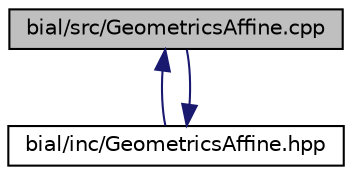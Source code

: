 digraph "bial/src/GeometricsAffine.cpp"
{
  edge [fontname="Helvetica",fontsize="10",labelfontname="Helvetica",labelfontsize="10"];
  node [fontname="Helvetica",fontsize="10",shape=record];
  Node1 [label="bial/src/GeometricsAffine.cpp",height=0.2,width=0.4,color="black", fillcolor="grey75", style="filled", fontcolor="black"];
  Node1 -> Node2 [dir="back",color="midnightblue",fontsize="10",style="solid",fontname="Helvetica"];
  Node2 [label="bial/inc/GeometricsAffine.hpp",height=0.2,width=0.4,color="black", fillcolor="white", style="filled",URL="$_geometrics_affine_8hpp.html"];
  Node2 -> Node1 [dir="back",color="midnightblue",fontsize="10",style="solid",fontname="Helvetica"];
}
